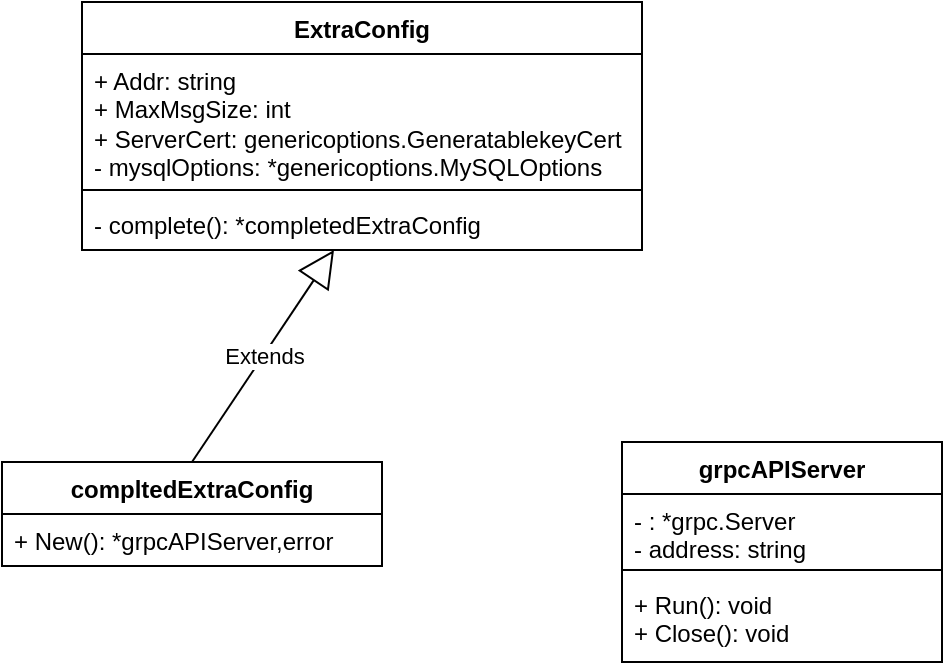 <mxfile version="21.6.9" type="github">
  <diagram id="C5RBs43oDa-KdzZeNtuy" name="Page-1">
    <mxGraphModel dx="1546" dy="830" grid="1" gridSize="10" guides="1" tooltips="1" connect="1" arrows="1" fold="1" page="1" pageScale="1" pageWidth="827" pageHeight="1169" math="0" shadow="0">
      <root>
        <mxCell id="WIyWlLk6GJQsqaUBKTNV-0" />
        <mxCell id="WIyWlLk6GJQsqaUBKTNV-1" parent="WIyWlLk6GJQsqaUBKTNV-0" />
        <mxCell id="0pDrkA6jdFWDzfEWKOXM-0" value="ExtraConfig" style="swimlane;fontStyle=1;align=center;verticalAlign=top;childLayout=stackLayout;horizontal=1;startSize=26;horizontalStack=0;resizeParent=1;resizeParentMax=0;resizeLast=0;collapsible=1;marginBottom=0;whiteSpace=wrap;html=1;" vertex="1" parent="WIyWlLk6GJQsqaUBKTNV-1">
          <mxGeometry x="210" y="150" width="280" height="124" as="geometry" />
        </mxCell>
        <mxCell id="0pDrkA6jdFWDzfEWKOXM-1" value="+ Addr: string&lt;br&gt;+ MaxMsgSize: int&lt;br&gt;+ ServerCert: genericoptions.GeneratablekeyCert&lt;br&gt;- mysqlOptions: *genericoptions.MySQLOptions" style="text;strokeColor=none;fillColor=none;align=left;verticalAlign=top;spacingLeft=4;spacingRight=4;overflow=hidden;rotatable=0;points=[[0,0.5],[1,0.5]];portConstraint=eastwest;whiteSpace=wrap;html=1;" vertex="1" parent="0pDrkA6jdFWDzfEWKOXM-0">
          <mxGeometry y="26" width="280" height="64" as="geometry" />
        </mxCell>
        <mxCell id="0pDrkA6jdFWDzfEWKOXM-2" value="" style="line;strokeWidth=1;fillColor=none;align=left;verticalAlign=middle;spacingTop=-1;spacingLeft=3;spacingRight=3;rotatable=0;labelPosition=right;points=[];portConstraint=eastwest;strokeColor=inherit;" vertex="1" parent="0pDrkA6jdFWDzfEWKOXM-0">
          <mxGeometry y="90" width="280" height="8" as="geometry" />
        </mxCell>
        <mxCell id="0pDrkA6jdFWDzfEWKOXM-3" value="- complete(): *completedExtraConfig" style="text;strokeColor=none;fillColor=none;align=left;verticalAlign=top;spacingLeft=4;spacingRight=4;overflow=hidden;rotatable=0;points=[[0,0.5],[1,0.5]];portConstraint=eastwest;whiteSpace=wrap;html=1;" vertex="1" parent="0pDrkA6jdFWDzfEWKOXM-0">
          <mxGeometry y="98" width="280" height="26" as="geometry" />
        </mxCell>
        <mxCell id="0pDrkA6jdFWDzfEWKOXM-5" value="compltedExtraConfig" style="swimlane;fontStyle=1;align=center;verticalAlign=top;childLayout=stackLayout;horizontal=1;startSize=26;horizontalStack=0;resizeParent=1;resizeParentMax=0;resizeLast=0;collapsible=1;marginBottom=0;whiteSpace=wrap;html=1;" vertex="1" parent="WIyWlLk6GJQsqaUBKTNV-1">
          <mxGeometry x="170" y="380" width="190" height="52" as="geometry" />
        </mxCell>
        <mxCell id="0pDrkA6jdFWDzfEWKOXM-8" value="+ New(): *grpcAPIServer,error" style="text;strokeColor=none;fillColor=none;align=left;verticalAlign=top;spacingLeft=4;spacingRight=4;overflow=hidden;rotatable=0;points=[[0,0.5],[1,0.5]];portConstraint=eastwest;whiteSpace=wrap;html=1;" vertex="1" parent="0pDrkA6jdFWDzfEWKOXM-5">
          <mxGeometry y="26" width="190" height="26" as="geometry" />
        </mxCell>
        <mxCell id="0pDrkA6jdFWDzfEWKOXM-9" value="Extends" style="endArrow=block;endSize=16;endFill=0;html=1;rounded=0;exitX=0.5;exitY=0;exitDx=0;exitDy=0;entryX=0.45;entryY=1;entryDx=0;entryDy=0;entryPerimeter=0;" edge="1" parent="WIyWlLk6GJQsqaUBKTNV-1" source="0pDrkA6jdFWDzfEWKOXM-5" target="0pDrkA6jdFWDzfEWKOXM-3">
          <mxGeometry width="160" relative="1" as="geometry">
            <mxPoint x="330" y="430" as="sourcePoint" />
            <mxPoint x="490" y="430" as="targetPoint" />
          </mxGeometry>
        </mxCell>
        <mxCell id="0pDrkA6jdFWDzfEWKOXM-10" value="grpcAPIServer" style="swimlane;fontStyle=1;align=center;verticalAlign=top;childLayout=stackLayout;horizontal=1;startSize=26;horizontalStack=0;resizeParent=1;resizeParentMax=0;resizeLast=0;collapsible=1;marginBottom=0;whiteSpace=wrap;html=1;" vertex="1" parent="WIyWlLk6GJQsqaUBKTNV-1">
          <mxGeometry x="480" y="370" width="160" height="110" as="geometry" />
        </mxCell>
        <mxCell id="0pDrkA6jdFWDzfEWKOXM-11" value="- : *grpc.Server&lt;br&gt;- address: string" style="text;strokeColor=none;fillColor=none;align=left;verticalAlign=top;spacingLeft=4;spacingRight=4;overflow=hidden;rotatable=0;points=[[0,0.5],[1,0.5]];portConstraint=eastwest;whiteSpace=wrap;html=1;" vertex="1" parent="0pDrkA6jdFWDzfEWKOXM-10">
          <mxGeometry y="26" width="160" height="34" as="geometry" />
        </mxCell>
        <mxCell id="0pDrkA6jdFWDzfEWKOXM-12" value="" style="line;strokeWidth=1;fillColor=none;align=left;verticalAlign=middle;spacingTop=-1;spacingLeft=3;spacingRight=3;rotatable=0;labelPosition=right;points=[];portConstraint=eastwest;strokeColor=inherit;" vertex="1" parent="0pDrkA6jdFWDzfEWKOXM-10">
          <mxGeometry y="60" width="160" height="8" as="geometry" />
        </mxCell>
        <mxCell id="0pDrkA6jdFWDzfEWKOXM-13" value="+ Run(): void&lt;br&gt;+ Close(): void" style="text;strokeColor=none;fillColor=none;align=left;verticalAlign=top;spacingLeft=4;spacingRight=4;overflow=hidden;rotatable=0;points=[[0,0.5],[1,0.5]];portConstraint=eastwest;whiteSpace=wrap;html=1;" vertex="1" parent="0pDrkA6jdFWDzfEWKOXM-10">
          <mxGeometry y="68" width="160" height="42" as="geometry" />
        </mxCell>
      </root>
    </mxGraphModel>
  </diagram>
</mxfile>
